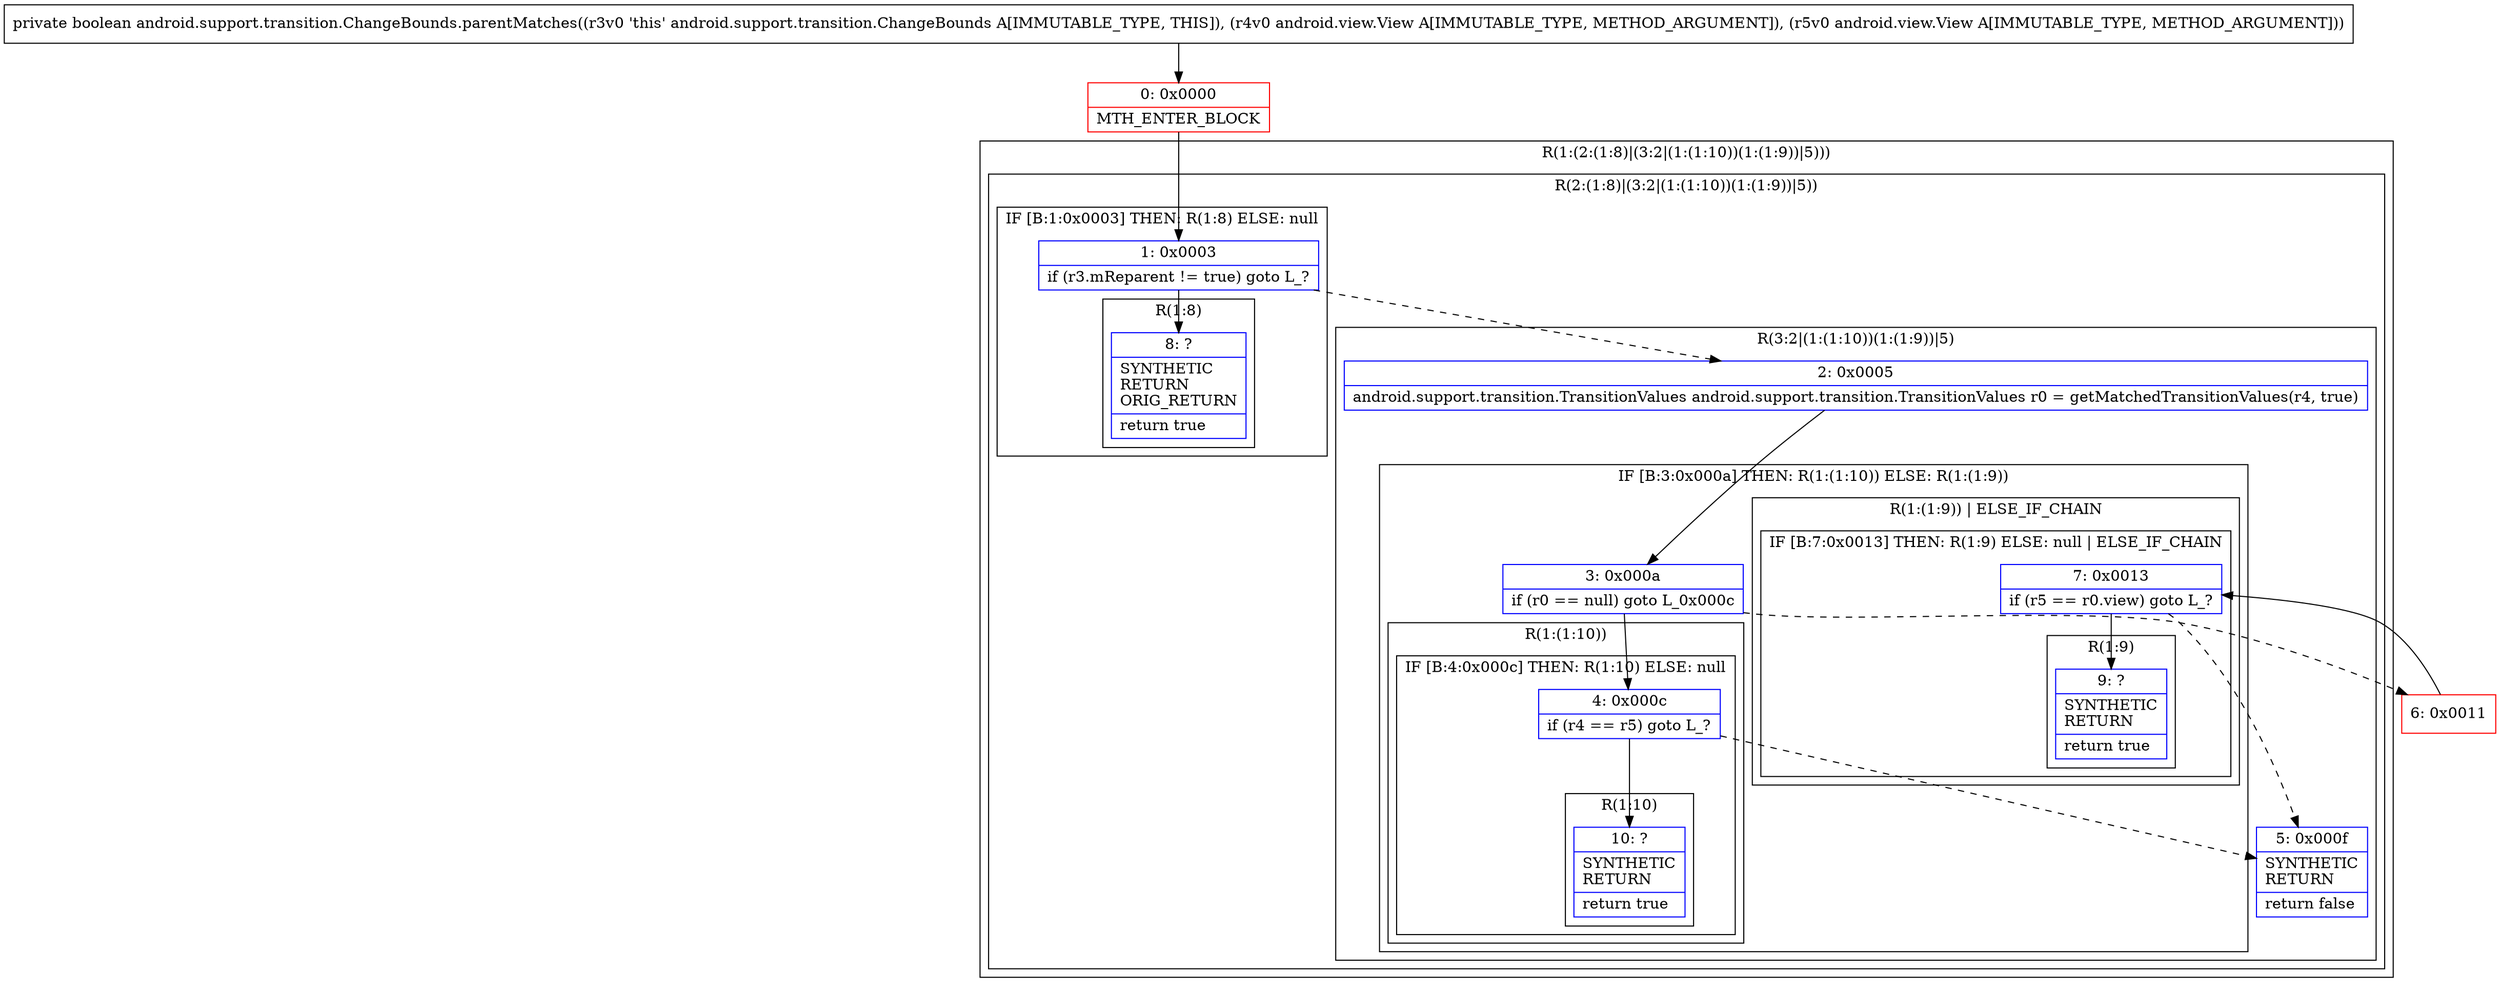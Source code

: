 digraph "CFG forandroid.support.transition.ChangeBounds.parentMatches(Landroid\/view\/View;Landroid\/view\/View;)Z" {
subgraph cluster_Region_1120651201 {
label = "R(1:(2:(1:8)|(3:2|(1:(1:10))(1:(1:9))|5)))";
node [shape=record,color=blue];
subgraph cluster_Region_628883448 {
label = "R(2:(1:8)|(3:2|(1:(1:10))(1:(1:9))|5))";
node [shape=record,color=blue];
subgraph cluster_IfRegion_1104621115 {
label = "IF [B:1:0x0003] THEN: R(1:8) ELSE: null";
node [shape=record,color=blue];
Node_1 [shape=record,label="{1\:\ 0x0003|if (r3.mReparent != true) goto L_?\l}"];
subgraph cluster_Region_71019120 {
label = "R(1:8)";
node [shape=record,color=blue];
Node_8 [shape=record,label="{8\:\ ?|SYNTHETIC\lRETURN\lORIG_RETURN\l|return true\l}"];
}
}
subgraph cluster_Region_1852092608 {
label = "R(3:2|(1:(1:10))(1:(1:9))|5)";
node [shape=record,color=blue];
Node_2 [shape=record,label="{2\:\ 0x0005|android.support.transition.TransitionValues android.support.transition.TransitionValues r0 = getMatchedTransitionValues(r4, true)\l}"];
subgraph cluster_IfRegion_2083972415 {
label = "IF [B:3:0x000a] THEN: R(1:(1:10)) ELSE: R(1:(1:9))";
node [shape=record,color=blue];
Node_3 [shape=record,label="{3\:\ 0x000a|if (r0 == null) goto L_0x000c\l}"];
subgraph cluster_Region_408060153 {
label = "R(1:(1:10))";
node [shape=record,color=blue];
subgraph cluster_IfRegion_1655453748 {
label = "IF [B:4:0x000c] THEN: R(1:10) ELSE: null";
node [shape=record,color=blue];
Node_4 [shape=record,label="{4\:\ 0x000c|if (r4 == r5) goto L_?\l}"];
subgraph cluster_Region_452093100 {
label = "R(1:10)";
node [shape=record,color=blue];
Node_10 [shape=record,label="{10\:\ ?|SYNTHETIC\lRETURN\l|return true\l}"];
}
}
}
subgraph cluster_Region_1136866728 {
label = "R(1:(1:9)) | ELSE_IF_CHAIN\l";
node [shape=record,color=blue];
subgraph cluster_IfRegion_163892820 {
label = "IF [B:7:0x0013] THEN: R(1:9) ELSE: null | ELSE_IF_CHAIN\l";
node [shape=record,color=blue];
Node_7 [shape=record,label="{7\:\ 0x0013|if (r5 == r0.view) goto L_?\l}"];
subgraph cluster_Region_1327116385 {
label = "R(1:9)";
node [shape=record,color=blue];
Node_9 [shape=record,label="{9\:\ ?|SYNTHETIC\lRETURN\l|return true\l}"];
}
}
}
}
Node_5 [shape=record,label="{5\:\ 0x000f|SYNTHETIC\lRETURN\l|return false\l}"];
}
}
}
Node_0 [shape=record,color=red,label="{0\:\ 0x0000|MTH_ENTER_BLOCK\l}"];
Node_6 [shape=record,color=red,label="{6\:\ 0x0011}"];
MethodNode[shape=record,label="{private boolean android.support.transition.ChangeBounds.parentMatches((r3v0 'this' android.support.transition.ChangeBounds A[IMMUTABLE_TYPE, THIS]), (r4v0 android.view.View A[IMMUTABLE_TYPE, METHOD_ARGUMENT]), (r5v0 android.view.View A[IMMUTABLE_TYPE, METHOD_ARGUMENT])) }"];
MethodNode -> Node_0;
Node_1 -> Node_2[style=dashed];
Node_1 -> Node_8;
Node_2 -> Node_3;
Node_3 -> Node_4;
Node_3 -> Node_6[style=dashed];
Node_4 -> Node_5[style=dashed];
Node_4 -> Node_10;
Node_7 -> Node_5[style=dashed];
Node_7 -> Node_9;
Node_0 -> Node_1;
Node_6 -> Node_7;
}

